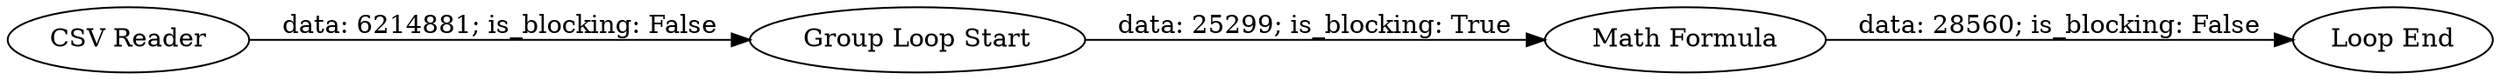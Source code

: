 digraph {
	"-7636611249799370118_42" [label="CSV Reader"]
	"-7636611249799370118_40" [label="Math Formula"]
	"-7636611249799370118_41" [label="Loop End"]
	"-7636611249799370118_39" [label="Group Loop Start"]
	"-7636611249799370118_39" -> "-7636611249799370118_40" [label="data: 25299; is_blocking: True"]
	"-7636611249799370118_42" -> "-7636611249799370118_39" [label="data: 6214881; is_blocking: False"]
	"-7636611249799370118_40" -> "-7636611249799370118_41" [label="data: 28560; is_blocking: False"]
	rankdir=LR
}
